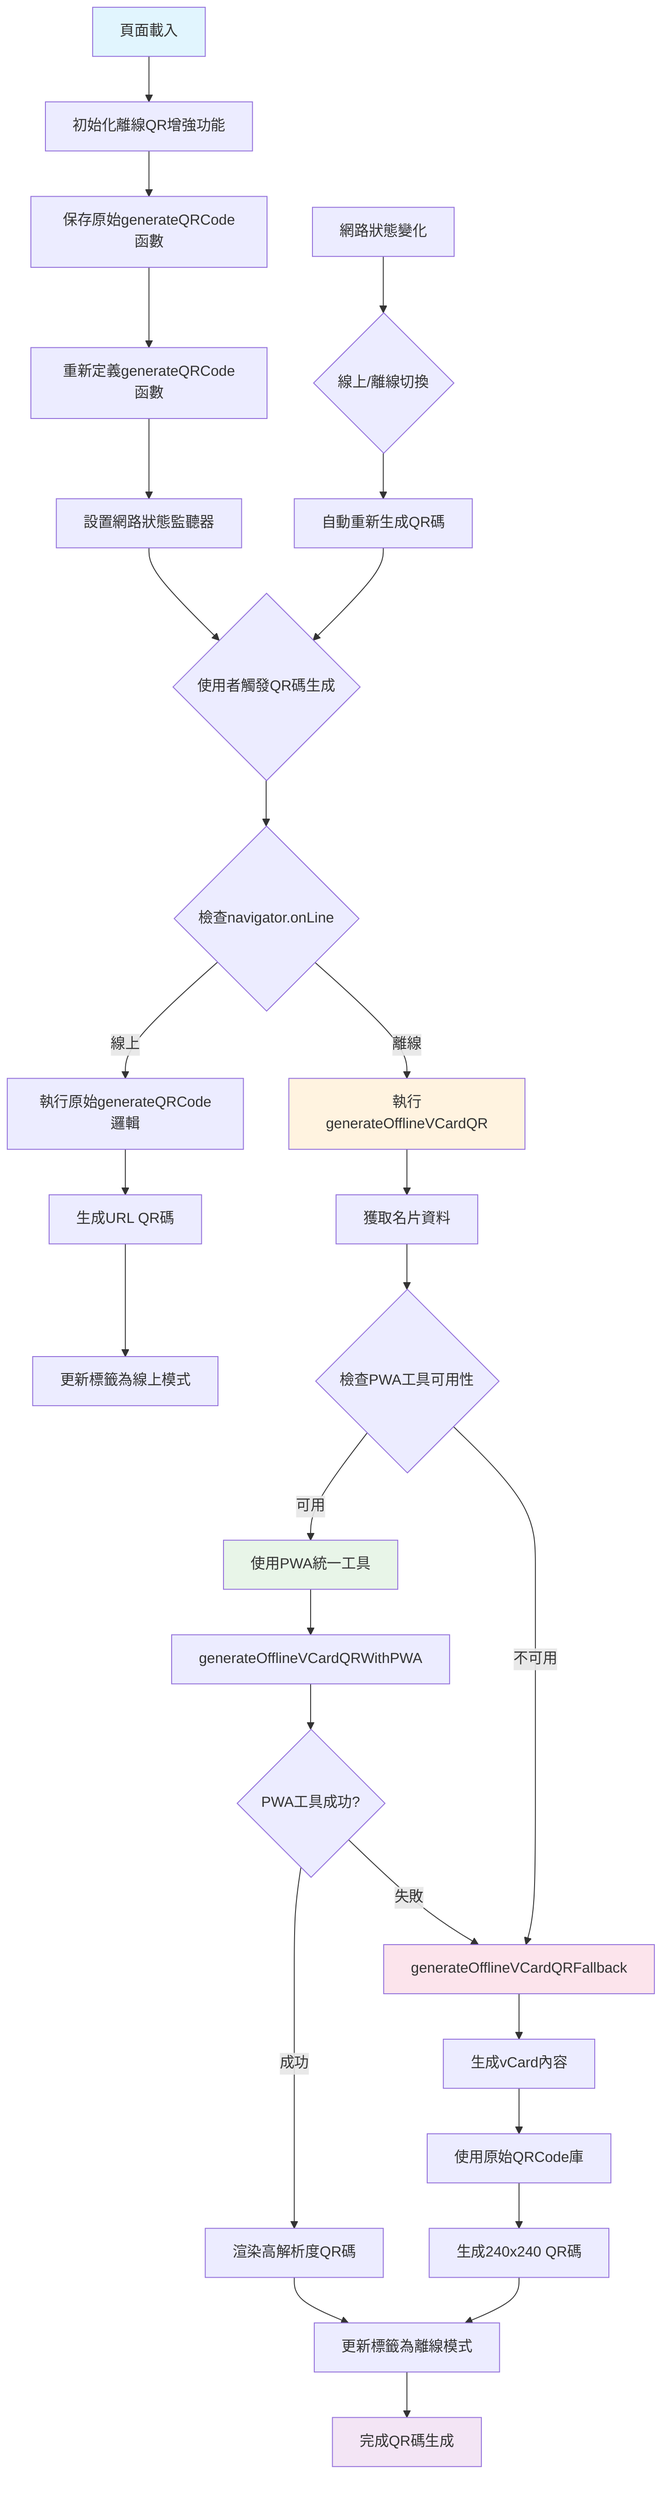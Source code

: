 graph TD
    A[頁面載入] --> B[初始化離線QR增強功能]
    B --> C[保存原始generateQRCode函數]
    C --> D[重新定義generateQRCode函數]
    D --> E[設置網路狀態監聽器]
    
    E --> F{使用者觸發QR碼生成}
    F --> G{檢查navigator.onLine}
    
    G -->|線上| H[執行原始generateQRCode邏輯]
    H --> I[生成URL QR碼]
    I --> J[更新標籤為線上模式]
    
    G -->|離線| K[執行generateOfflineVCardQR]
    K --> L[獲取名片資料]
    L --> M{檢查PWA工具可用性}
    
    M -->|可用| N[使用PWA統一工具]
    N --> O[generateOfflineVCardQRWithPWA]
    O --> P{PWA工具成功?}
    P -->|成功| Q[渲染高解析度QR碼]
    P -->|失敗| R[降級到備用方法]
    
    M -->|不可用| R[generateOfflineVCardQRFallback]
    R --> S[生成vCard內容]
    S --> T[使用原始QRCode庫]
    T --> U[生成240x240 QR碼]
    
    Q --> V[更新標籤為離線模式]
    U --> V
    V --> W[完成QR碼生成]
    
    X[網路狀態變化] --> Y{線上/離線切換}
    Y --> Z[自動重新生成QR碼]
    Z --> F
    
    style A fill:#e1f5fe
    style K fill:#fff3e0
    style N fill:#e8f5e8
    style R fill:#fce4ec
    style W fill:#f3e5f5